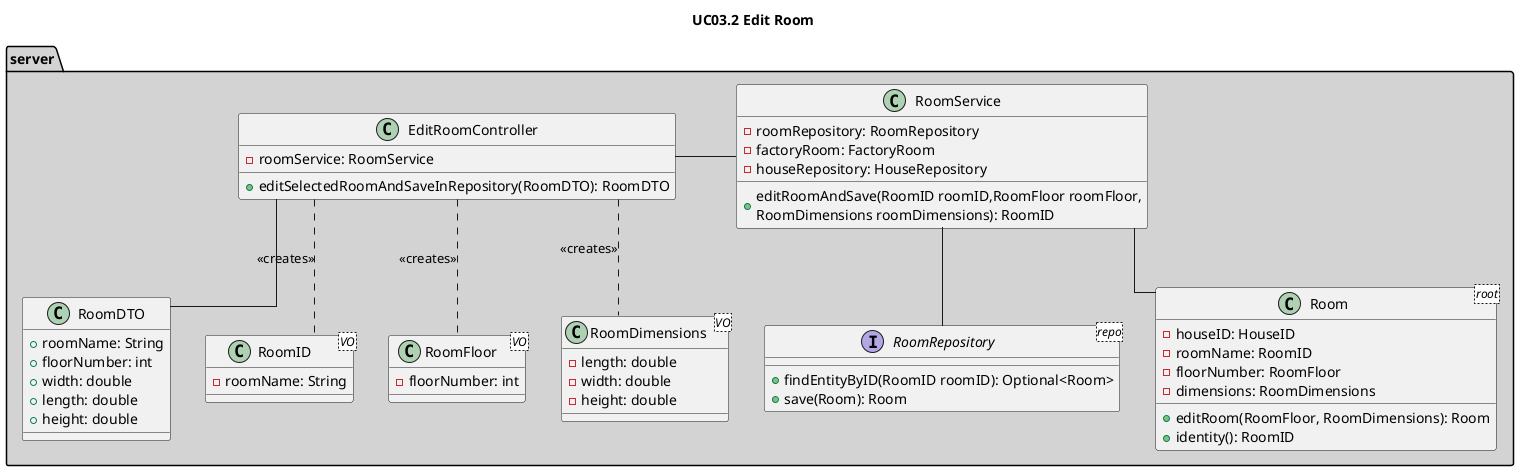  @startuml
 skinparam linetype ortho

title UC03.2 Edit Room

package server #LightGray {

class EditRoomController {
-roomService: RoomService
+editSelectedRoomAndSaveInRepository(RoomDTO): RoomDTO
}

class RoomDTO {
+roomName: String
+floorNumber: int
+width: double
+length: double
+height: double
}

interface RoomRepository <repo> {
+findEntityByID(RoomID roomID): Optional<Room>
+save(Room): Room
}

class Room <root>{
-houseID: HouseID
-roomName: RoomID
-floorNumber: RoomFloor
-dimensions: RoomDimensions
+editRoom(RoomFloor, RoomDimensions): Room
+identity(): RoomID
}

class RoomID <VO>{
-roomName: String
}

class RoomFloor<VO> {
-floorNumber: int
}

class RoomDimensions<VO> {
-length: double
-width: double
-height: double

}

class RoomService {
-roomRepository: RoomRepository
-factoryRoom: FactoryRoom
-houseRepository: HouseRepository
+editRoomAndSave(RoomID roomID,RoomFloor roomFloor,\nRoomDimensions roomDimensions): RoomID
}



EditRoomController - RoomService
EditRoomController -- RoomDTO
EditRoomController .. RoomID : <<creates>>
EditRoomController .. RoomFloor : <<creates>>
EditRoomController .. RoomDimensions : <<creates>>
RoomService -- RoomRepository
RoomService -- Room

@enduml
